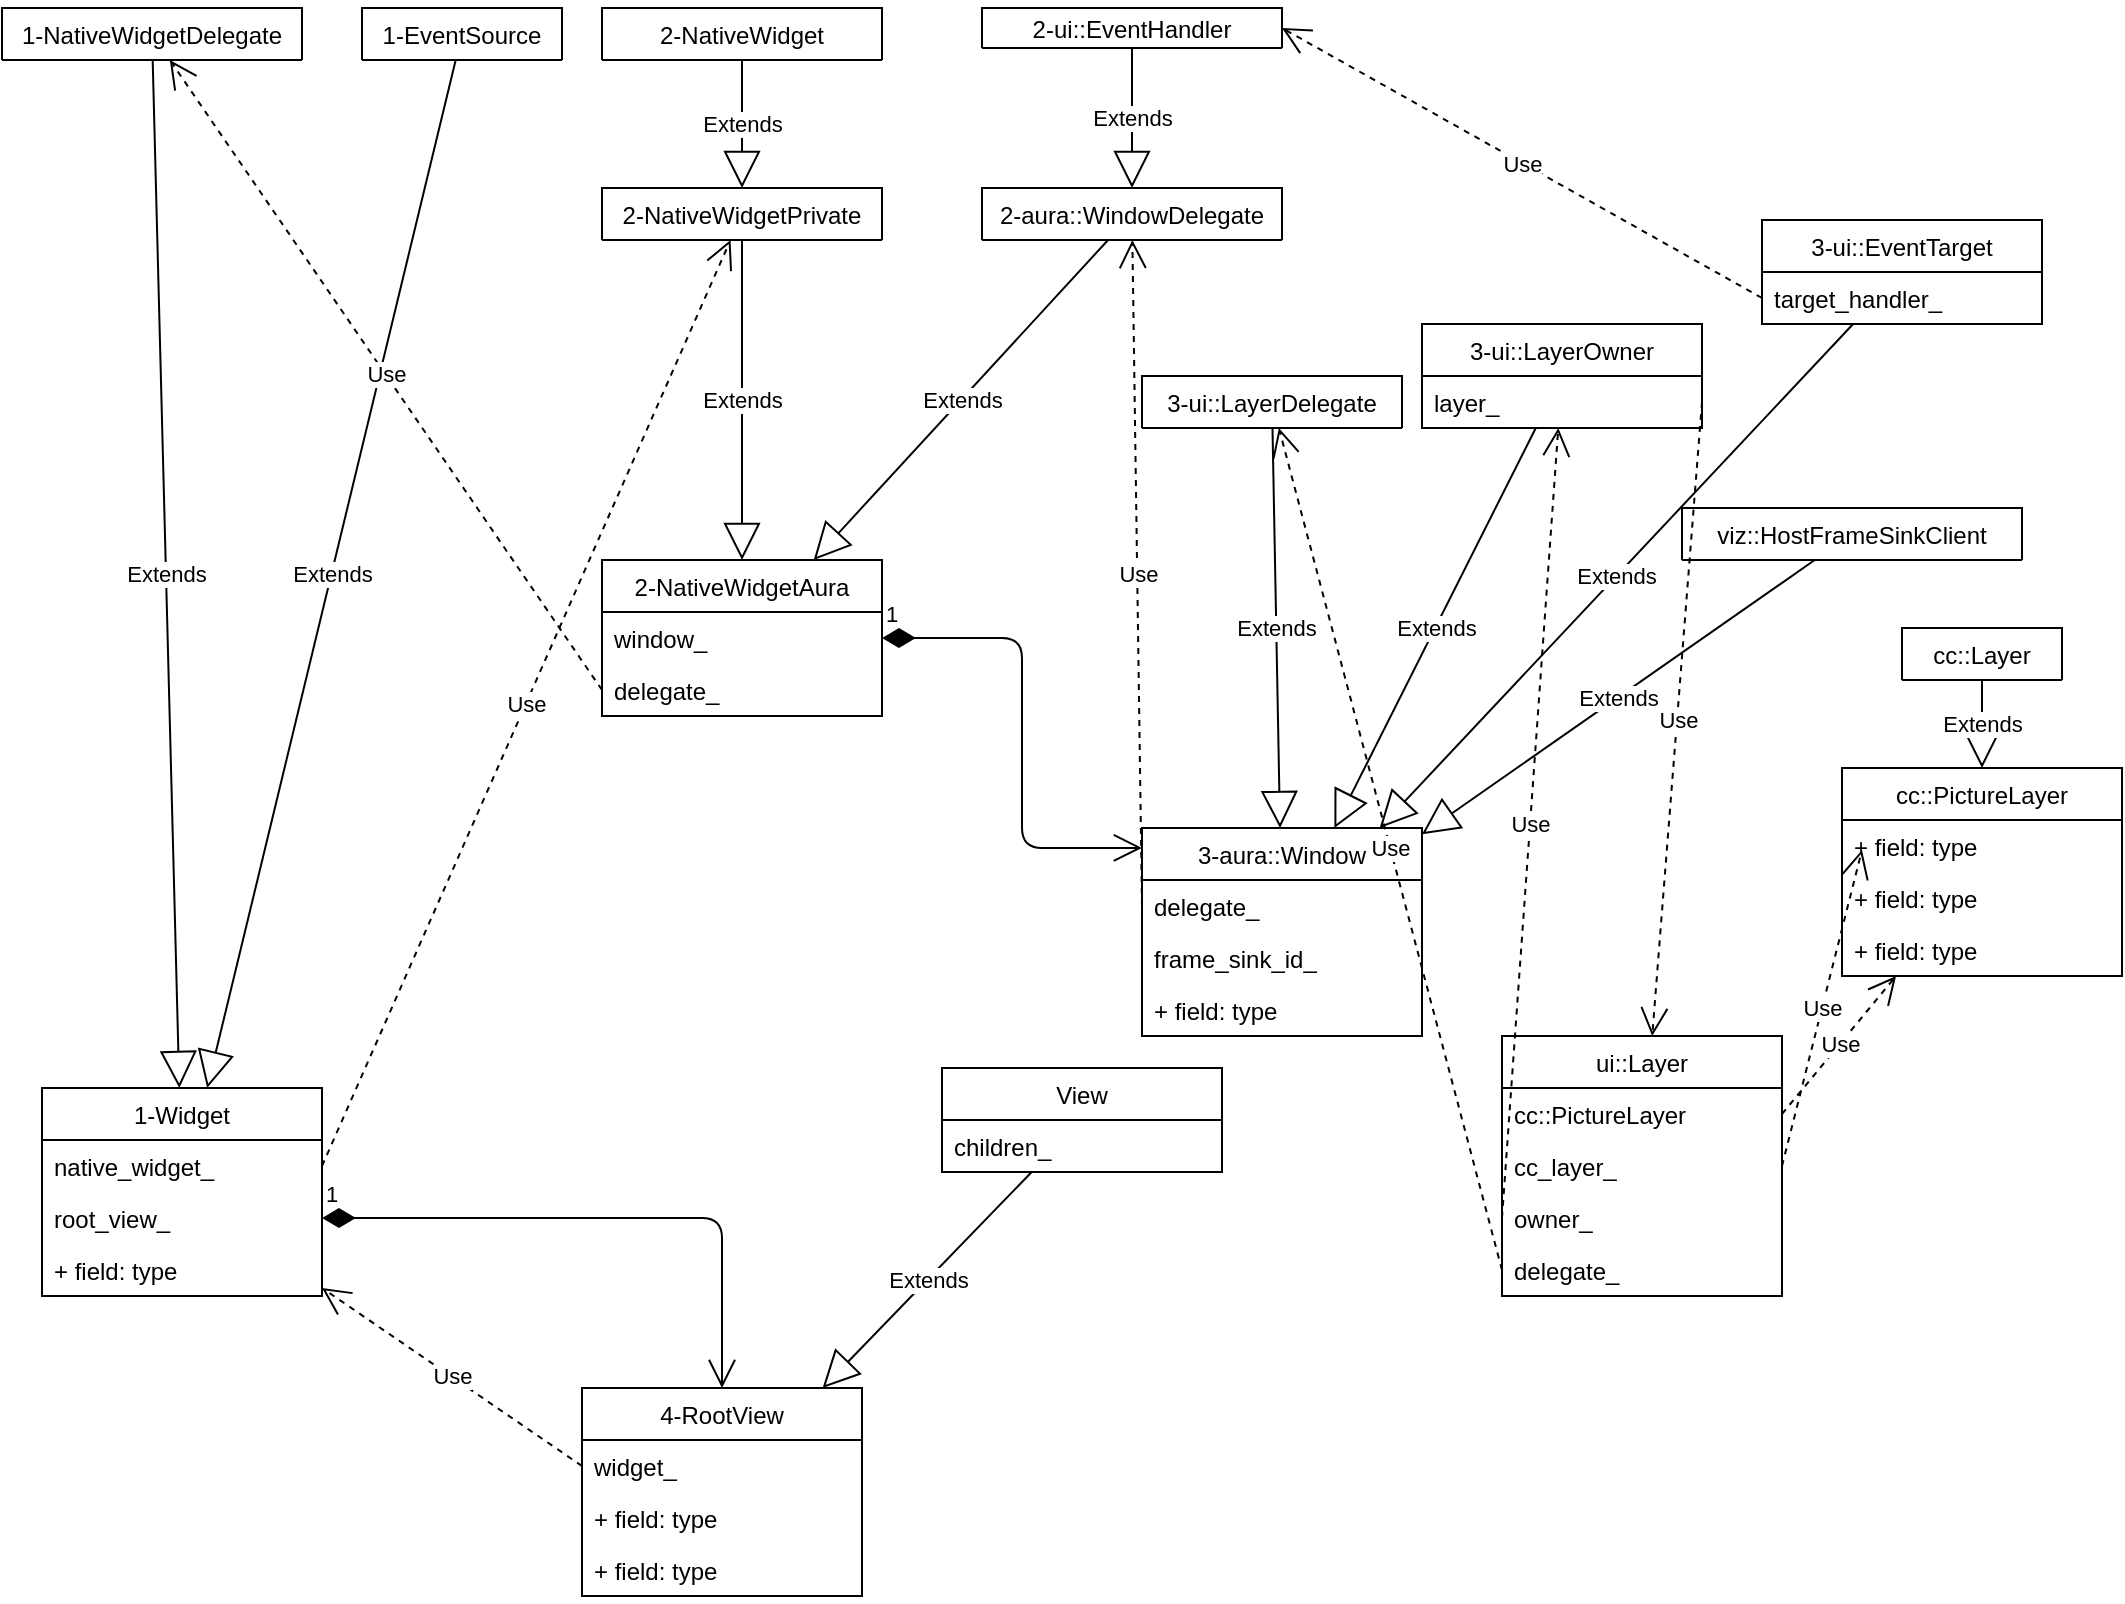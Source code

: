 <mxfile version="13.6.2" type="device" pages="2"><diagram id="ymnN8Yq7O-9rbG2Km31I" name="Page-1"><mxGraphModel dx="1104" dy="959" grid="1" gridSize="10" guides="1" tooltips="1" connect="1" arrows="1" fold="1" page="1" pageScale="1" pageWidth="850" pageHeight="1100" math="0" shadow="0"><root><mxCell id="0"/><mxCell id="1" parent="0"/><mxCell id="njMOn9VJ8K-O8aOV15MC-9" value="Extends" style="endArrow=block;endSize=16;endFill=0;html=1;" parent="1" source="njMOn9VJ8K-O8aOV15MC-5" target="njMOn9VJ8K-O8aOV15MC-1" edge="1"><mxGeometry width="160" relative="1" as="geometry"><mxPoint x="20" y="390" as="sourcePoint"/><mxPoint x="180" y="390" as="targetPoint"/></mxGeometry></mxCell><object label="1-EventSource" memo="EventSource receives events from the native platform (e.g. X11, win32 etc.)&#10;and sends the events to an EventSink." id="njMOn9VJ8K-O8aOV15MC-10"><mxCell style="swimlane;fontStyle=0;childLayout=stackLayout;horizontal=1;startSize=26;fillColor=none;horizontalStack=0;resizeParent=1;resizeParentMax=0;resizeLast=0;collapsible=1;marginBottom=0;" parent="1" vertex="1" collapsed="1"><mxGeometry x="200" y="70" width="100" height="26" as="geometry"><mxRectangle x="20" y="390" width="140" height="104" as="alternateBounds"/></mxGeometry></mxCell></object><mxCell id="njMOn9VJ8K-O8aOV15MC-11" value="+ field: type" style="text;strokeColor=none;fillColor=none;align=left;verticalAlign=top;spacingLeft=4;spacingRight=4;overflow=hidden;rotatable=0;points=[[0,0.5],[1,0.5]];portConstraint=eastwest;" parent="njMOn9VJ8K-O8aOV15MC-10" vertex="1"><mxGeometry y="26" width="100" height="26" as="geometry"/></mxCell><mxCell id="njMOn9VJ8K-O8aOV15MC-12" value="+ field: type" style="text;strokeColor=none;fillColor=none;align=left;verticalAlign=top;spacingLeft=4;spacingRight=4;overflow=hidden;rotatable=0;points=[[0,0.5],[1,0.5]];portConstraint=eastwest;" parent="njMOn9VJ8K-O8aOV15MC-10" vertex="1"><mxGeometry y="52" width="100" height="26" as="geometry"/></mxCell><mxCell id="njMOn9VJ8K-O8aOV15MC-13" value="+ field: type" style="text;strokeColor=none;fillColor=none;align=left;verticalAlign=top;spacingLeft=4;spacingRight=4;overflow=hidden;rotatable=0;points=[[0,0.5],[1,0.5]];portConstraint=eastwest;" parent="njMOn9VJ8K-O8aOV15MC-10" vertex="1"><mxGeometry y="78" width="100" height="26" as="geometry"/></mxCell><mxCell id="njMOn9VJ8K-O8aOV15MC-14" value="Extends" style="endArrow=block;endSize=16;endFill=0;html=1;" parent="1" source="njMOn9VJ8K-O8aOV15MC-10" target="njMOn9VJ8K-O8aOV15MC-1" edge="1"><mxGeometry width="160" relative="1" as="geometry"><mxPoint x="106.987" y="106" as="sourcePoint"/><mxPoint x="132.052" y="270" as="targetPoint"/></mxGeometry></mxCell><mxCell id="njMOn9VJ8K-O8aOV15MC-23" value="Extends" style="endArrow=block;endSize=16;endFill=0;html=1;" parent="1" source="njMOn9VJ8K-O8aOV15MC-19" target="njMOn9VJ8K-O8aOV15MC-15" edge="1"><mxGeometry width="160" relative="1" as="geometry"><mxPoint x="253.188" y="106" as="sourcePoint"/><mxPoint x="167.249" y="270" as="targetPoint"/></mxGeometry></mxCell><mxCell id="njMOn9VJ8K-O8aOV15MC-28" value="Extends" style="endArrow=block;endSize=16;endFill=0;html=1;" parent="1" source="njMOn9VJ8K-O8aOV15MC-24" target="njMOn9VJ8K-O8aOV15MC-19" edge="1"><mxGeometry width="160" relative="1" as="geometry"><mxPoint x="253.188" y="106" as="sourcePoint"/><mxPoint x="167.249" y="270" as="targetPoint"/></mxGeometry></mxCell><mxCell id="njMOn9VJ8K-O8aOV15MC-37" value="Extends" style="endArrow=block;endSize=16;endFill=0;html=1;" parent="1" source="njMOn9VJ8K-O8aOV15MC-33" target="njMOn9VJ8K-O8aOV15MC-29" edge="1"><mxGeometry width="160" relative="1" as="geometry"><mxPoint x="456.923" y="56" as="sourcePoint"/><mxPoint x="432.308" y="160" as="targetPoint"/></mxGeometry></mxCell><mxCell id="njMOn9VJ8K-O8aOV15MC-38" value="Extends" style="endArrow=block;endSize=16;endFill=0;html=1;" parent="1" source="njMOn9VJ8K-O8aOV15MC-29" target="njMOn9VJ8K-O8aOV15MC-15" edge="1"><mxGeometry width="160" relative="1" as="geometry"><mxPoint x="466.923" y="66" as="sourcePoint"/><mxPoint x="442.308" y="170" as="targetPoint"/></mxGeometry></mxCell><object label="3-ui::LayerDelegate" memo=" A delegate interface implemented by an object that renders to a Layer." id="njMOn9VJ8K-O8aOV15MC-43"><mxCell style="swimlane;fontStyle=0;childLayout=stackLayout;horizontal=1;startSize=26;fillColor=none;horizontalStack=0;resizeParent=1;resizeParentMax=0;resizeLast=0;collapsible=1;marginBottom=0;" parent="1" vertex="1" collapsed="1"><mxGeometry x="590" y="254" width="130" height="26" as="geometry"><mxRectangle x="20" y="450" width="140" height="104" as="alternateBounds"/></mxGeometry></mxCell></object><mxCell id="njMOn9VJ8K-O8aOV15MC-44" value="+ field: type" style="text;strokeColor=none;fillColor=none;align=left;verticalAlign=top;spacingLeft=4;spacingRight=4;overflow=hidden;rotatable=0;points=[[0,0.5],[1,0.5]];portConstraint=eastwest;" parent="njMOn9VJ8K-O8aOV15MC-43" vertex="1"><mxGeometry y="26" width="130" height="26" as="geometry"/></mxCell><mxCell id="njMOn9VJ8K-O8aOV15MC-45" value="+ field: type" style="text;strokeColor=none;fillColor=none;align=left;verticalAlign=top;spacingLeft=4;spacingRight=4;overflow=hidden;rotatable=0;points=[[0,0.5],[1,0.5]];portConstraint=eastwest;" parent="njMOn9VJ8K-O8aOV15MC-43" vertex="1"><mxGeometry y="52" width="130" height="26" as="geometry"/></mxCell><mxCell id="njMOn9VJ8K-O8aOV15MC-46" value="+ field: type" style="text;strokeColor=none;fillColor=none;align=left;verticalAlign=top;spacingLeft=4;spacingRight=4;overflow=hidden;rotatable=0;points=[[0,0.5],[1,0.5]];portConstraint=eastwest;" parent="njMOn9VJ8K-O8aOV15MC-43" vertex="1"><mxGeometry y="78" width="130" height="26" as="geometry"/></mxCell><mxCell id="njMOn9VJ8K-O8aOV15MC-47" value="Extends" style="endArrow=block;endSize=16;endFill=0;html=1;" parent="1" source="njMOn9VJ8K-O8aOV15MC-43" target="njMOn9VJ8K-O8aOV15MC-39" edge="1"><mxGeometry width="160" relative="1" as="geometry"><mxPoint x="584.115" y="186" as="sourcePoint"/><mxPoint x="463.541" y="330" as="targetPoint"/></mxGeometry></mxCell><mxCell id="njMOn9VJ8K-O8aOV15MC-48" value="3-ui::LayerOwner" style="swimlane;fontStyle=0;childLayout=stackLayout;horizontal=1;startSize=26;fillColor=none;horizontalStack=0;resizeParent=1;resizeParentMax=0;resizeLast=0;collapsible=1;marginBottom=0;" parent="1" vertex="1"><mxGeometry x="730" y="228" width="140" height="52" as="geometry"><mxRectangle x="740" y="254" width="110" height="26" as="alternateBounds"/></mxGeometry></mxCell><mxCell id="njMOn9VJ8K-O8aOV15MC-49" value="layer_" style="text;strokeColor=none;fillColor=none;align=left;verticalAlign=top;spacingLeft=4;spacingRight=4;overflow=hidden;rotatable=0;points=[[0,0.5],[1,0.5]];portConstraint=eastwest;" parent="njMOn9VJ8K-O8aOV15MC-48" vertex="1"><mxGeometry y="26" width="140" height="26" as="geometry"/></mxCell><mxCell id="njMOn9VJ8K-O8aOV15MC-52" value="Extends" style="endArrow=block;endSize=16;endFill=0;html=1;" parent="1" source="njMOn9VJ8K-O8aOV15MC-48" target="njMOn9VJ8K-O8aOV15MC-39" edge="1"><mxGeometry width="160" relative="1" as="geometry"><mxPoint x="666.857" y="290" as="sourcePoint"/><mxPoint x="830" y="470" as="targetPoint"/></mxGeometry></mxCell><mxCell id="njMOn9VJ8K-O8aOV15MC-57" value="Extends" style="endArrow=block;endSize=16;endFill=0;html=1;" parent="1" source="njMOn9VJ8K-O8aOV15MC-53" target="njMOn9VJ8K-O8aOV15MC-39" edge="1"><mxGeometry width="160" relative="1" as="geometry"><mxPoint x="789.524" y="290" as="sourcePoint"/><mxPoint x="741.905" y="330" as="targetPoint"/></mxGeometry></mxCell><mxCell id="njMOn9VJ8K-O8aOV15MC-58" value="viz::HostFrameSinkClient" style="swimlane;fontStyle=0;childLayout=stackLayout;horizontal=1;startSize=26;fillColor=none;horizontalStack=0;resizeParent=1;resizeParentMax=0;resizeLast=0;collapsible=1;marginBottom=0;" parent="1" vertex="1" collapsed="1"><mxGeometry x="860" y="320" width="170" height="26" as="geometry"><mxRectangle x="20" y="450" width="170" height="104" as="alternateBounds"/></mxGeometry></mxCell><mxCell id="njMOn9VJ8K-O8aOV15MC-59" value="+ field: type" style="text;strokeColor=none;fillColor=none;align=left;verticalAlign=top;spacingLeft=4;spacingRight=4;overflow=hidden;rotatable=0;points=[[0,0.5],[1,0.5]];portConstraint=eastwest;" parent="njMOn9VJ8K-O8aOV15MC-58" vertex="1"><mxGeometry y="26" width="170" height="26" as="geometry"/></mxCell><mxCell id="njMOn9VJ8K-O8aOV15MC-60" value="+ field: type" style="text;strokeColor=none;fillColor=none;align=left;verticalAlign=top;spacingLeft=4;spacingRight=4;overflow=hidden;rotatable=0;points=[[0,0.5],[1,0.5]];portConstraint=eastwest;" parent="njMOn9VJ8K-O8aOV15MC-58" vertex="1"><mxGeometry y="52" width="170" height="26" as="geometry"/></mxCell><mxCell id="njMOn9VJ8K-O8aOV15MC-61" value="+ field: type" style="text;strokeColor=none;fillColor=none;align=left;verticalAlign=top;spacingLeft=4;spacingRight=4;overflow=hidden;rotatable=0;points=[[0,0.5],[1,0.5]];portConstraint=eastwest;" parent="njMOn9VJ8K-O8aOV15MC-58" vertex="1"><mxGeometry y="78" width="170" height="26" as="geometry"/></mxCell><mxCell id="njMOn9VJ8K-O8aOV15MC-62" value="Extends" style="endArrow=block;endSize=16;endFill=0;html=1;" parent="1" source="njMOn9VJ8K-O8aOV15MC-58" target="njMOn9VJ8K-O8aOV15MC-39" edge="1"><mxGeometry width="160" relative="1" as="geometry"><mxPoint x="894.667" y="290" as="sourcePoint"/><mxPoint x="750" y="352" as="targetPoint"/></mxGeometry></mxCell><mxCell id="njMOn9VJ8K-O8aOV15MC-63" value="Use" style="endArrow=open;endSize=12;dashed=1;html=1;exitX=0;exitY=0.5;exitDx=0;exitDy=0;entryX=1;entryY=0.5;entryDx=0;entryDy=0;" parent="1" source="njMOn9VJ8K-O8aOV15MC-54" target="njMOn9VJ8K-O8aOV15MC-33" edge="1"><mxGeometry width="160" relative="1" as="geometry"><mxPoint x="20" y="450" as="sourcePoint"/><mxPoint x="180" y="450" as="targetPoint"/><Array as="points"/></mxGeometry></mxCell><mxCell id="njMOn9VJ8K-O8aOV15MC-64" value="Use" style="endArrow=open;endSize=12;dashed=1;html=1;exitX=0;exitY=0.5;exitDx=0;exitDy=0;" parent="1" source="njMOn9VJ8K-O8aOV15MC-40" target="njMOn9VJ8K-O8aOV15MC-29" edge="1"><mxGeometry width="160" relative="1" as="geometry"><mxPoint x="880" y="225" as="sourcePoint"/><mxPoint x="482.254" y="330" as="targetPoint"/></mxGeometry></mxCell><mxCell id="njMOn9VJ8K-O8aOV15MC-65" value="1" style="endArrow=open;html=1;endSize=12;startArrow=diamondThin;startSize=14;startFill=1;edgeStyle=orthogonalEdgeStyle;align=left;verticalAlign=bottom;exitX=1;exitY=0.5;exitDx=0;exitDy=0;entryX=0;entryY=0.096;entryDx=0;entryDy=0;entryPerimeter=0;" parent="1" source="njMOn9VJ8K-O8aOV15MC-16" target="njMOn9VJ8K-O8aOV15MC-39" edge="1"><mxGeometry x="-1" y="3" relative="1" as="geometry"><mxPoint x="20" y="450" as="sourcePoint"/><mxPoint x="560" y="330" as="targetPoint"/><Array as="points"><mxPoint x="530" y="385"/><mxPoint x="530" y="490"/></Array></mxGeometry></mxCell><mxCell id="njMOn9VJ8K-O8aOV15MC-66" value="Use" style="endArrow=open;endSize=12;dashed=1;html=1;exitX=1;exitY=0.5;exitDx=0;exitDy=0;" parent="1" source="njMOn9VJ8K-O8aOV15MC-2" target="njMOn9VJ8K-O8aOV15MC-19" edge="1"><mxGeometry width="160" relative="1" as="geometry"><mxPoint x="610" y="369" as="sourcePoint"/><mxPoint x="450" y="391.957" as="targetPoint"/></mxGeometry></mxCell><mxCell id="njMOn9VJ8K-O8aOV15MC-80" value="Extends" style="endArrow=block;endSize=16;endFill=0;html=1;" parent="1" source="njMOn9VJ8K-O8aOV15MC-71" target="njMOn9VJ8K-O8aOV15MC-67" edge="1"><mxGeometry width="160" relative="1" as="geometry"><mxPoint x="429.347" y="196" as="sourcePoint"/><mxPoint x="421.307" y="356" as="targetPoint"/></mxGeometry></mxCell><mxCell id="njMOn9VJ8K-O8aOV15MC-81" value="Use" style="endArrow=open;endSize=12;dashed=1;html=1;exitX=0;exitY=0.5;exitDx=0;exitDy=0;" parent="1" source="njMOn9VJ8K-O8aOV15MC-68" target="njMOn9VJ8K-O8aOV15MC-1" edge="1"><mxGeometry width="160" relative="1" as="geometry"><mxPoint x="210" y="419" as="sourcePoint"/><mxPoint x="417.881" y="196" as="targetPoint"/></mxGeometry></mxCell><mxCell id="njMOn9VJ8K-O8aOV15MC-82" value="1" style="endArrow=open;html=1;endSize=12;startArrow=diamondThin;startSize=14;startFill=1;edgeStyle=orthogonalEdgeStyle;align=left;verticalAlign=bottom;exitX=1;exitY=0.5;exitDx=0;exitDy=0;" parent="1" source="njMOn9VJ8K-O8aOV15MC-3" target="njMOn9VJ8K-O8aOV15MC-67" edge="1"><mxGeometry x="-1" y="3" relative="1" as="geometry"><mxPoint x="490" y="395" as="sourcePoint"/><mxPoint x="610" y="340" as="targetPoint"/></mxGeometry></mxCell><mxCell id="njMOn9VJ8K-O8aOV15MC-87" value="cc::PictureLayer" style="swimlane;fontStyle=0;childLayout=stackLayout;horizontal=1;startSize=26;fillColor=none;horizontalStack=0;resizeParent=1;resizeParentMax=0;resizeLast=0;collapsible=1;marginBottom=0;" parent="1" vertex="1"><mxGeometry x="940" y="450" width="140" height="104" as="geometry"/></mxCell><mxCell id="njMOn9VJ8K-O8aOV15MC-88" value="+ field: type" style="text;strokeColor=none;fillColor=none;align=left;verticalAlign=top;spacingLeft=4;spacingRight=4;overflow=hidden;rotatable=0;points=[[0,0.5],[1,0.5]];portConstraint=eastwest;" parent="njMOn9VJ8K-O8aOV15MC-87" vertex="1"><mxGeometry y="26" width="140" height="26" as="geometry"/></mxCell><mxCell id="njMOn9VJ8K-O8aOV15MC-89" value="+ field: type" style="text;strokeColor=none;fillColor=none;align=left;verticalAlign=top;spacingLeft=4;spacingRight=4;overflow=hidden;rotatable=0;points=[[0,0.5],[1,0.5]];portConstraint=eastwest;" parent="njMOn9VJ8K-O8aOV15MC-87" vertex="1"><mxGeometry y="52" width="140" height="26" as="geometry"/></mxCell><mxCell id="njMOn9VJ8K-O8aOV15MC-90" value="+ field: type" style="text;strokeColor=none;fillColor=none;align=left;verticalAlign=top;spacingLeft=4;spacingRight=4;overflow=hidden;rotatable=0;points=[[0,0.5],[1,0.5]];portConstraint=eastwest;" parent="njMOn9VJ8K-O8aOV15MC-87" vertex="1"><mxGeometry y="78" width="140" height="26" as="geometry"/></mxCell><mxCell id="njMOn9VJ8K-O8aOV15MC-91" value="Use" style="endArrow=open;endSize=12;dashed=1;html=1;exitX=1;exitY=0.5;exitDx=0;exitDy=0;" parent="1" source="njMOn9VJ8K-O8aOV15MC-84" target="njMOn9VJ8K-O8aOV15MC-87" edge="1"><mxGeometry width="160" relative="1" as="geometry"><mxPoint x="610" y="369" as="sourcePoint"/><mxPoint x="490" y="377.211" as="targetPoint"/></mxGeometry></mxCell><object label="cc::Layer" memo="Base class for composited layers. Special layer types are derived from this class. Each layer is an independent unit in the compositor, be that for transforming or for content. If a layer has content it can be transformed efficiently without requiring the content to be recreated. Layers form a tree, with each layer having 0 or more children, and a single parent (or none at the root). Layers within the tree, other than the root layer, are kept alive by that tree relationship, with refpointer ownership from parents to children." id="njMOn9VJ8K-O8aOV15MC-92"><mxCell style="swimlane;fontStyle=0;childLayout=stackLayout;horizontal=1;startSize=26;fillColor=none;horizontalStack=0;resizeParent=1;resizeParentMax=0;resizeLast=0;collapsible=1;marginBottom=0;" parent="1" vertex="1" collapsed="1"><mxGeometry x="970" y="380" width="80" height="26" as="geometry"><mxRectangle x="20" y="740" width="140" height="104" as="alternateBounds"/></mxGeometry></mxCell></object><mxCell id="njMOn9VJ8K-O8aOV15MC-93" value="+ field: type" style="text;strokeColor=none;fillColor=none;align=left;verticalAlign=top;spacingLeft=4;spacingRight=4;overflow=hidden;rotatable=0;points=[[0,0.5],[1,0.5]];portConstraint=eastwest;" parent="njMOn9VJ8K-O8aOV15MC-92" vertex="1"><mxGeometry y="26" width="80" height="26" as="geometry"/></mxCell><mxCell id="njMOn9VJ8K-O8aOV15MC-94" value="+ field: type" style="text;strokeColor=none;fillColor=none;align=left;verticalAlign=top;spacingLeft=4;spacingRight=4;overflow=hidden;rotatable=0;points=[[0,0.5],[1,0.5]];portConstraint=eastwest;" parent="njMOn9VJ8K-O8aOV15MC-92" vertex="1"><mxGeometry y="52" width="80" height="26" as="geometry"/></mxCell><mxCell id="njMOn9VJ8K-O8aOV15MC-95" value="+ field: type" style="text;strokeColor=none;fillColor=none;align=left;verticalAlign=top;spacingLeft=4;spacingRight=4;overflow=hidden;rotatable=0;points=[[0,0.5],[1,0.5]];portConstraint=eastwest;" parent="njMOn9VJ8K-O8aOV15MC-92" vertex="1"><mxGeometry y="78" width="80" height="26" as="geometry"/></mxCell><mxCell id="njMOn9VJ8K-O8aOV15MC-96" value="Extends" style="endArrow=block;endSize=16;endFill=0;html=1;" parent="1" source="njMOn9VJ8K-O8aOV15MC-92" target="njMOn9VJ8K-O8aOV15MC-87" edge="1"><mxGeometry width="160" relative="1" as="geometry"><mxPoint x="870" y="355.055" as="sourcePoint"/><mxPoint x="750" y="372.073" as="targetPoint"/></mxGeometry></mxCell><mxCell id="njMOn9VJ8K-O8aOV15MC-97" value="Use" style="endArrow=open;endSize=12;dashed=1;html=1;exitX=1;exitY=0.5;exitDx=0;exitDy=0;" parent="1" source="njMOn9VJ8K-O8aOV15MC-85" edge="1"><mxGeometry width="160" relative="1" as="geometry"><mxPoint x="910" y="479" as="sourcePoint"/><mxPoint x="950" y="491" as="targetPoint"/></mxGeometry></mxCell><mxCell id="njMOn9VJ8K-O8aOV15MC-98" value="Use" style="endArrow=open;endSize=12;dashed=1;html=1;exitX=0;exitY=0.5;exitDx=0;exitDy=0;" parent="1" source="njMOn9VJ8K-O8aOV15MC-86" target="njMOn9VJ8K-O8aOV15MC-48" edge="1"><mxGeometry width="160" relative="1" as="geometry"><mxPoint x="910" y="479" as="sourcePoint"/><mxPoint x="950" y="491" as="targetPoint"/></mxGeometry></mxCell><mxCell id="njMOn9VJ8K-O8aOV15MC-99" value="Use" style="endArrow=open;endSize=12;dashed=1;html=1;exitX=1;exitY=0.5;exitDx=0;exitDy=0;" parent="1" source="njMOn9VJ8K-O8aOV15MC-49" target="njMOn9VJ8K-O8aOV15MC-83" edge="1"><mxGeometry width="160" relative="1" as="geometry"><mxPoint x="770" y="531" as="sourcePoint"/><mxPoint x="800" y="710" as="targetPoint"/></mxGeometry></mxCell><mxCell id="njMOn9VJ8K-O8aOV15MC-101" value="Use" style="endArrow=open;endSize=12;dashed=1;html=1;exitX=0;exitY=0.5;exitDx=0;exitDy=0;" parent="1" source="njMOn9VJ8K-O8aOV15MC-100" target="njMOn9VJ8K-O8aOV15MC-43" edge="1"><mxGeometry width="160" relative="1" as="geometry"><mxPoint x="770" y="531" as="sourcePoint"/><mxPoint x="806.105" y="290" as="targetPoint"/></mxGeometry></mxCell><mxCell id="njMOn9VJ8K-O8aOV15MC-103" value="Use" style="endArrow=open;endSize=12;dashed=1;html=1;exitX=0;exitY=0.5;exitDx=0;exitDy=0;" parent="1" source="njMOn9VJ8K-O8aOV15MC-102" target="njMOn9VJ8K-O8aOV15MC-5" edge="1"><mxGeometry width="160" relative="1" as="geometry"><mxPoint x="210" y="419" as="sourcePoint"/><mxPoint x="417.881" y="196" as="targetPoint"/></mxGeometry></mxCell><mxCell id="njMOn9VJ8K-O8aOV15MC-53" value="3-ui::EventTarget" style="swimlane;fontStyle=0;childLayout=stackLayout;horizontal=1;startSize=26;fillColor=none;horizontalStack=0;resizeParent=1;resizeParentMax=0;resizeLast=0;collapsible=1;marginBottom=0;" parent="1" vertex="1"><mxGeometry x="900" y="176" width="140" height="52" as="geometry"><mxRectangle x="860" y="254" width="110" height="26" as="alternateBounds"/></mxGeometry></mxCell><mxCell id="njMOn9VJ8K-O8aOV15MC-54" value="target_handler_" style="text;strokeColor=none;fillColor=none;align=left;verticalAlign=top;spacingLeft=4;spacingRight=4;overflow=hidden;rotatable=0;points=[[0,0.5],[1,0.5]];portConstraint=eastwest;" parent="njMOn9VJ8K-O8aOV15MC-53" vertex="1"><mxGeometry y="26" width="140" height="26" as="geometry"/></mxCell><object label="1-Widget" memo="////////////////////////////////////////////////////////////////////////////// Widget class Encapsulates the platform-specific rendering, event receiving and widget management aspects of the UI framework. Owns a RootView and thus a View hierarchy. Can contain child Widgets. Widget is a platform-independent type that communicates with a platform or context specific NativeWidget implementation. A special note on ownership: Depending on the value of the InitParams' ownership field, the Widget either owns or is owned by its NativeWidget: ownership = NATIVE_WIDGET_OWNS_WIDGET (default) The Widget instance is owned by its NativeWidget. When the NativeWidget is destroyed (in response to a native destruction message), it deletes the Widget from its destructor. ownership = WIDGET_OWNS_NATIVE_WIDGET (non-default) The Widget instance owns its NativeWidget. This state implies someone else wants to control the lifetime of this object. When they destroy the Widget it is responsible for destroying the NativeWidget (from its destructor). This is often used to place a Widget in a std::unique_ptr&lt;&gt; or on the stack in a test." id="njMOn9VJ8K-O8aOV15MC-1"><mxCell style="swimlane;fontStyle=0;childLayout=stackLayout;horizontal=1;startSize=26;fillColor=none;horizontalStack=0;resizeParent=1;resizeParentMax=0;resizeLast=0;collapsible=1;marginBottom=0;" parent="1" vertex="1"><mxGeometry x="40" y="610" width="140" height="104" as="geometry"/></mxCell></object><mxCell id="njMOn9VJ8K-O8aOV15MC-2" value="native_widget_" style="text;strokeColor=none;fillColor=none;align=left;verticalAlign=top;spacingLeft=4;spacingRight=4;overflow=hidden;rotatable=0;points=[[0,0.5],[1,0.5]];portConstraint=eastwest;" parent="njMOn9VJ8K-O8aOV15MC-1" vertex="1"><mxGeometry y="26" width="140" height="26" as="geometry"/></mxCell><object label="root_view_" memo="The root of the View hierarchy attached to this window. WARNING: see warning in tooltip_manager_ for ordering dependencies with this and tooltip_manager_." id="njMOn9VJ8K-O8aOV15MC-3"><mxCell style="text;strokeColor=none;fillColor=none;align=left;verticalAlign=top;spacingLeft=4;spacingRight=4;overflow=hidden;rotatable=0;points=[[0,0.5],[1,0.5]];portConstraint=eastwest;" parent="njMOn9VJ8K-O8aOV15MC-1" vertex="1"><mxGeometry y="52" width="140" height="26" as="geometry"/></mxCell></object><mxCell id="njMOn9VJ8K-O8aOV15MC-4" value="+ field: type" style="text;strokeColor=none;fillColor=none;align=left;verticalAlign=top;spacingLeft=4;spacingRight=4;overflow=hidden;rotatable=0;points=[[0,0.5],[1,0.5]];portConstraint=eastwest;" parent="njMOn9VJ8K-O8aOV15MC-1" vertex="1"><mxGeometry y="78" width="140" height="26" as="geometry"/></mxCell><object label="ui::Layer" memo="Layer manages a texture, transform and a set of child Layers. Any View that has enabled layers ends up creating a Layer to manage the texture. A Layer can also be created without a texture, in which case it renders nothing and is simply used as a node in a hierarchy of layers. Coordinate system used in layers is DIP (Density Independent Pixel) coordinates unless explicitly mentioned as pixel coordinates. NOTE: Unlike Views, each Layer does *not* own its child Layers. If you delete a Layer and it has children, the parent of each child Layer is set to NULL, but the children are not deleted." id="njMOn9VJ8K-O8aOV15MC-83"><mxCell style="swimlane;fontStyle=0;childLayout=stackLayout;horizontal=1;startSize=26;fillColor=none;horizontalStack=0;resizeParent=1;resizeParentMax=0;resizeLast=0;collapsible=1;marginBottom=0;" parent="1" vertex="1"><mxGeometry x="770" y="584" width="140" height="130" as="geometry"/></mxCell></object><mxCell id="njMOn9VJ8K-O8aOV15MC-84" value="cc::PictureLayer" style="text;strokeColor=none;fillColor=none;align=left;verticalAlign=top;spacingLeft=4;spacingRight=4;overflow=hidden;rotatable=0;points=[[0,0.5],[1,0.5]];portConstraint=eastwest;" parent="njMOn9VJ8K-O8aOV15MC-83" vertex="1"><mxGeometry y="26" width="140" height="26" as="geometry"/></mxCell><mxCell id="njMOn9VJ8K-O8aOV15MC-85" value="cc_layer_" style="text;strokeColor=none;fillColor=none;align=left;verticalAlign=top;spacingLeft=4;spacingRight=4;overflow=hidden;rotatable=0;points=[[0,0.5],[1,0.5]];portConstraint=eastwest;" parent="njMOn9VJ8K-O8aOV15MC-83" vertex="1"><mxGeometry y="52" width="140" height="26" as="geometry"/></mxCell><mxCell id="njMOn9VJ8K-O8aOV15MC-86" value="owner_" style="text;strokeColor=none;fillColor=none;align=left;verticalAlign=top;spacingLeft=4;spacingRight=4;overflow=hidden;rotatable=0;points=[[0,0.5],[1,0.5]];portConstraint=eastwest;" parent="njMOn9VJ8K-O8aOV15MC-83" vertex="1"><mxGeometry y="78" width="140" height="26" as="geometry"/></mxCell><mxCell id="njMOn9VJ8K-O8aOV15MC-100" value="delegate_" style="text;strokeColor=none;fillColor=none;align=left;verticalAlign=top;spacingLeft=4;spacingRight=4;overflow=hidden;rotatable=0;points=[[0,0.5],[1,0.5]];portConstraint=eastwest;" parent="njMOn9VJ8K-O8aOV15MC-83" vertex="1"><mxGeometry y="104" width="140" height="26" as="geometry"/></mxCell><mxCell id="njMOn9VJ8K-O8aOV15MC-15" value="2-NativeWidgetAura" style="swimlane;fontStyle=0;childLayout=stackLayout;horizontal=1;startSize=26;fillColor=none;horizontalStack=0;resizeParent=1;resizeParentMax=0;resizeLast=0;collapsible=1;marginBottom=0;" parent="1" vertex="1"><mxGeometry x="320" y="346" width="140" height="78" as="geometry"/></mxCell><object label="window_" memo="WARNING: set to NULL when destroyed. As the Widget is not necessarily destroyed along with |window_| all usage of |window_| should first verify non-NULL." id="njMOn9VJ8K-O8aOV15MC-16"><mxCell style="text;strokeColor=none;fillColor=none;align=left;verticalAlign=top;spacingLeft=4;spacingRight=4;overflow=hidden;rotatable=0;points=[[0,0.5],[1,0.5]];portConstraint=eastwest;" parent="njMOn9VJ8K-O8aOV15MC-15" vertex="1"><mxGeometry y="26" width="140" height="26" as="geometry"/></mxCell></object><object label="delegate_" memo="WARNING: set to NULL when destroyed. As the Widget is not necessarily destroyed along with |window_| all usage of |window_| should first verify non-NULL." id="njMOn9VJ8K-O8aOV15MC-102"><mxCell style="text;strokeColor=none;fillColor=none;align=left;verticalAlign=top;spacingLeft=4;spacingRight=4;overflow=hidden;rotatable=0;points=[[0,0.5],[1,0.5]];portConstraint=eastwest;" parent="njMOn9VJ8K-O8aOV15MC-15" vertex="1"><mxGeometry y="52" width="140" height="26" as="geometry"/></mxCell></object><object label="2-NativeWidgetPrivate" memo="NativeWidgetPrivate interface A NativeWidget subclass internal to views that provides Widget a conduit for communication with a backend-specific native widget implementation. Many of the methods here are pass-thrus for Widget, and as such there is no documentation for them here. In that case, see methods of the same name in widget.h. IMPORTANT: This type is intended for use only by the views system and for NativeWidget implementations. This file should not be included in code that does not fall into one of these use cases. " id="njMOn9VJ8K-O8aOV15MC-19"><mxCell style="swimlane;fontStyle=0;childLayout=stackLayout;horizontal=1;startSize=26;fillColor=none;horizontalStack=0;resizeParent=1;resizeParentMax=0;resizeLast=0;collapsible=1;marginBottom=0;" parent="1" vertex="1" collapsed="1"><mxGeometry x="320" y="160" width="140" height="26" as="geometry"><mxRectangle x="340" y="150" width="140" height="104" as="alternateBounds"/></mxGeometry></mxCell></object><mxCell id="njMOn9VJ8K-O8aOV15MC-20" value="+ field: type" style="text;strokeColor=none;fillColor=none;align=left;verticalAlign=top;spacingLeft=4;spacingRight=4;overflow=hidden;rotatable=0;points=[[0,0.5],[1,0.5]];portConstraint=eastwest;" parent="njMOn9VJ8K-O8aOV15MC-19" vertex="1"><mxGeometry y="26" width="140" height="26" as="geometry"/></mxCell><mxCell id="njMOn9VJ8K-O8aOV15MC-21" value="+ field: type" style="text;strokeColor=none;fillColor=none;align=left;verticalAlign=top;spacingLeft=4;spacingRight=4;overflow=hidden;rotatable=0;points=[[0,0.5],[1,0.5]];portConstraint=eastwest;" parent="njMOn9VJ8K-O8aOV15MC-19" vertex="1"><mxGeometry y="52" width="140" height="26" as="geometry"/></mxCell><mxCell id="njMOn9VJ8K-O8aOV15MC-22" value="+ field: type" style="text;strokeColor=none;fillColor=none;align=left;verticalAlign=top;spacingLeft=4;spacingRight=4;overflow=hidden;rotatable=0;points=[[0,0.5],[1,0.5]];portConstraint=eastwest;" parent="njMOn9VJ8K-O8aOV15MC-19" vertex="1"><mxGeometry y="78" width="140" height="26" as="geometry"/></mxCell><object label="2-NativeWidget" memo="NativeWidget interface An interface that serves as the public API base for the internal::NativeWidget interface that Widget uses to communicate with a backend-specific native widget implementation. This is the only component of this interface that is publicly visible, and exists solely for exposure via Widget's native_widget() accessor, which code occasionally static_casts to a known implementation in platform-specific code." id="njMOn9VJ8K-O8aOV15MC-24"><mxCell style="swimlane;fontStyle=0;childLayout=stackLayout;horizontal=1;startSize=26;fillColor=none;horizontalStack=0;resizeParent=1;resizeParentMax=0;resizeLast=0;collapsible=1;marginBottom=0;" parent="1" vertex="1" collapsed="1"><mxGeometry x="320" y="70" width="140" height="26" as="geometry"><mxRectangle x="400" y="20" width="140" height="104" as="alternateBounds"/></mxGeometry></mxCell></object><mxCell id="njMOn9VJ8K-O8aOV15MC-25" value="+ field: type" style="text;strokeColor=none;fillColor=none;align=left;verticalAlign=top;spacingLeft=4;spacingRight=4;overflow=hidden;rotatable=0;points=[[0,0.5],[1,0.5]];portConstraint=eastwest;" parent="njMOn9VJ8K-O8aOV15MC-24" vertex="1"><mxGeometry y="26" width="140" height="26" as="geometry"/></mxCell><mxCell id="njMOn9VJ8K-O8aOV15MC-26" value="+ field: type" style="text;strokeColor=none;fillColor=none;align=left;verticalAlign=top;spacingLeft=4;spacingRight=4;overflow=hidden;rotatable=0;points=[[0,0.5],[1,0.5]];portConstraint=eastwest;" parent="njMOn9VJ8K-O8aOV15MC-24" vertex="1"><mxGeometry y="52" width="140" height="26" as="geometry"/></mxCell><mxCell id="njMOn9VJ8K-O8aOV15MC-27" value="+ field: type" style="text;strokeColor=none;fillColor=none;align=left;verticalAlign=top;spacingLeft=4;spacingRight=4;overflow=hidden;rotatable=0;points=[[0,0.5],[1,0.5]];portConstraint=eastwest;" parent="njMOn9VJ8K-O8aOV15MC-24" vertex="1"><mxGeometry y="78" width="140" height="26" as="geometry"/></mxCell><object label="2-aura::WindowDelegate" memo="Delegate interface for aura::Window" id="njMOn9VJ8K-O8aOV15MC-29"><mxCell style="swimlane;fontStyle=0;childLayout=stackLayout;horizontal=1;startSize=26;fillColor=none;horizontalStack=0;resizeParent=1;resizeParentMax=0;resizeLast=0;collapsible=1;marginBottom=0;" parent="1" vertex="1" collapsed="1"><mxGeometry x="510" y="160" width="150" height="26" as="geometry"><mxRectangle x="510" y="150" width="140" height="104" as="alternateBounds"/></mxGeometry></mxCell></object><mxCell id="njMOn9VJ8K-O8aOV15MC-30" value="+ field: type" style="text;strokeColor=none;fillColor=none;align=left;verticalAlign=top;spacingLeft=4;spacingRight=4;overflow=hidden;rotatable=0;points=[[0,0.5],[1,0.5]];portConstraint=eastwest;" parent="njMOn9VJ8K-O8aOV15MC-29" vertex="1"><mxGeometry y="26" width="150" height="26" as="geometry"/></mxCell><mxCell id="njMOn9VJ8K-O8aOV15MC-31" value="+ field: type" style="text;strokeColor=none;fillColor=none;align=left;verticalAlign=top;spacingLeft=4;spacingRight=4;overflow=hidden;rotatable=0;points=[[0,0.5],[1,0.5]];portConstraint=eastwest;" parent="njMOn9VJ8K-O8aOV15MC-29" vertex="1"><mxGeometry y="52" width="150" height="26" as="geometry"/></mxCell><mxCell id="njMOn9VJ8K-O8aOV15MC-32" value="+ field: type" style="text;strokeColor=none;fillColor=none;align=left;verticalAlign=top;spacingLeft=4;spacingRight=4;overflow=hidden;rotatable=0;points=[[0,0.5],[1,0.5]];portConstraint=eastwest;" parent="njMOn9VJ8K-O8aOV15MC-29" vertex="1"><mxGeometry y="78" width="150" height="26" as="geometry"/></mxCell><object label="2-ui::EventHandler" memo="// Dispatches events to appropriate targets.  The default implementations of&#10;// all of the specific handlers (e.g. OnKeyEvent, OnMouseEvent) do nothing." id="njMOn9VJ8K-O8aOV15MC-33"><mxCell style="swimlane;fontStyle=0;childLayout=stackLayout;horizontal=1;startSize=20;fillColor=none;horizontalStack=0;resizeParent=1;resizeParentMax=0;resizeLast=0;collapsible=1;marginBottom=0;" parent="1" vertex="1" collapsed="1"><mxGeometry x="510" y="70" width="150" height="20" as="geometry"><mxRectangle x="510" y="70" width="140" height="46" as="alternateBounds"/></mxGeometry></mxCell></object><mxCell id="njMOn9VJ8K-O8aOV15MC-36" value="+ field: type" style="text;strokeColor=none;fillColor=none;align=left;verticalAlign=top;spacingLeft=4;spacingRight=4;overflow=hidden;rotatable=0;points=[[0,0.5],[1,0.5]];portConstraint=eastwest;" parent="njMOn9VJ8K-O8aOV15MC-33" vertex="1"><mxGeometry y="20" width="150" height="26" as="geometry"/></mxCell><mxCell id="njMOn9VJ8K-O8aOV15MC-67" value="4-RootView" style="swimlane;fontStyle=0;childLayout=stackLayout;horizontal=1;startSize=26;fillColor=none;horizontalStack=0;resizeParent=1;resizeParentMax=0;resizeLast=0;collapsible=1;marginBottom=0;" parent="1" vertex="1"><mxGeometry x="310" y="760" width="140" height="104" as="geometry"/></mxCell><object label="widget_" memo="The host Widget" id="njMOn9VJ8K-O8aOV15MC-68"><mxCell style="text;strokeColor=none;fillColor=none;align=left;verticalAlign=top;spacingLeft=4;spacingRight=4;overflow=hidden;rotatable=0;points=[[0,0.5],[1,0.5]];portConstraint=eastwest;" parent="njMOn9VJ8K-O8aOV15MC-67" vertex="1"><mxGeometry y="26" width="140" height="26" as="geometry"/></mxCell></object><mxCell id="njMOn9VJ8K-O8aOV15MC-69" value="+ field: type" style="text;strokeColor=none;fillColor=none;align=left;verticalAlign=top;spacingLeft=4;spacingRight=4;overflow=hidden;rotatable=0;points=[[0,0.5],[1,0.5]];portConstraint=eastwest;" parent="njMOn9VJ8K-O8aOV15MC-67" vertex="1"><mxGeometry y="52" width="140" height="26" as="geometry"/></mxCell><mxCell id="njMOn9VJ8K-O8aOV15MC-70" value="+ field: type" style="text;strokeColor=none;fillColor=none;align=left;verticalAlign=top;spacingLeft=4;spacingRight=4;overflow=hidden;rotatable=0;points=[[0,0.5],[1,0.5]];portConstraint=eastwest;" parent="njMOn9VJ8K-O8aOV15MC-67" vertex="1"><mxGeometry y="78" width="140" height="26" as="geometry"/></mxCell><mxCell id="njMOn9VJ8K-O8aOV15MC-5" value="1-NativeWidgetDelegate" style="swimlane;fontStyle=0;childLayout=stackLayout;horizontal=1;startSize=26;fillColor=none;horizontalStack=0;resizeParent=1;resizeParentMax=0;resizeLast=0;collapsible=1;marginBottom=0;" parent="1" vertex="1" collapsed="1"><mxGeometry x="20" y="70" width="150" height="26" as="geometry"><mxRectangle x="20" y="70" width="160" height="52" as="alternateBounds"/></mxGeometry></mxCell><mxCell id="njMOn9VJ8K-O8aOV15MC-8" value="+ field: type" style="text;strokeColor=none;fillColor=none;align=left;verticalAlign=top;spacingLeft=4;spacingRight=4;overflow=hidden;rotatable=0;points=[[0,0.5],[1,0.5]];portConstraint=eastwest;" parent="njMOn9VJ8K-O8aOV15MC-5" vertex="1"><mxGeometry y="26" width="150" height="26" as="geometry"/></mxCell><mxCell id="njMOn9VJ8K-O8aOV15MC-71" value="View" style="swimlane;fontStyle=0;childLayout=stackLayout;horizontal=1;startSize=26;fillColor=none;horizontalStack=0;resizeParent=1;resizeParentMax=0;resizeLast=0;collapsible=1;marginBottom=0;" parent="1" vertex="1"><mxGeometry x="490" y="600" width="140" height="52" as="geometry"><mxRectangle x="360" y="480" width="60" height="26" as="alternateBounds"/></mxGeometry></mxCell><mxCell id="njMOn9VJ8K-O8aOV15MC-72" value="children_" style="text;strokeColor=none;fillColor=none;align=left;verticalAlign=top;spacingLeft=4;spacingRight=4;overflow=hidden;rotatable=0;points=[[0,0.5],[1,0.5]];portConstraint=eastwest;" parent="njMOn9VJ8K-O8aOV15MC-71" vertex="1"><mxGeometry y="26" width="140" height="26" as="geometry"/></mxCell><object label="3-aura::Window" memo="&#10;Aura window implementation. Interesting events are sent to the WindowDelegate." id="njMOn9VJ8K-O8aOV15MC-39"><mxCell style="swimlane;fontStyle=0;childLayout=stackLayout;horizontal=1;startSize=26;fillColor=none;horizontalStack=0;resizeParent=1;resizeParentMax=0;resizeLast=0;collapsible=1;marginBottom=0;" parent="1" vertex="1"><mxGeometry x="590" y="480" width="140" height="104" as="geometry"/></mxCell></object><mxCell id="njMOn9VJ8K-O8aOV15MC-40" value="delegate_" style="text;strokeColor=none;fillColor=none;align=left;verticalAlign=top;spacingLeft=4;spacingRight=4;overflow=hidden;rotatable=0;points=[[0,0.5],[1,0.5]];portConstraint=eastwest;" parent="njMOn9VJ8K-O8aOV15MC-39" vertex="1"><mxGeometry y="26" width="140" height="26" as="geometry"/></mxCell><object label="frame_sink_id_" memo="The FrameSinkId associated with this window. If this window is embedding another client, then this should be set to the FrameSinkId of that client, and |embeds_external_client_| is turned on. However, a window can still have a valid FrameSinkId without embedding another client, to facilitate hit-testing." id="njMOn9VJ8K-O8aOV15MC-41"><mxCell style="text;strokeColor=none;fillColor=none;align=left;verticalAlign=top;spacingLeft=4;spacingRight=4;overflow=hidden;rotatable=0;points=[[0,0.5],[1,0.5]];portConstraint=eastwest;" parent="njMOn9VJ8K-O8aOV15MC-39" vertex="1"><mxGeometry y="52" width="140" height="26" as="geometry"/></mxCell></object><mxCell id="njMOn9VJ8K-O8aOV15MC-42" value="+ field: type" style="text;strokeColor=none;fillColor=none;align=left;verticalAlign=top;spacingLeft=4;spacingRight=4;overflow=hidden;rotatable=0;points=[[0,0.5],[1,0.5]];portConstraint=eastwest;" parent="njMOn9VJ8K-O8aOV15MC-39" vertex="1"><mxGeometry y="78" width="140" height="26" as="geometry"/></mxCell></root></mxGraphModel></diagram><diagram id="-40_GfaO3NlaizfPvmpv" name="core"><mxGraphModel dx="1086" dy="897" grid="1" gridSize="10" guides="1" tooltips="1" connect="1" arrows="1" fold="1" page="1" pageScale="1" pageWidth="850" pageHeight="1100" math="0" shadow="0"><root><mxCell id="mMGW6UXTkKbbDVUGtXt1-0"/><mxCell id="mMGW6UXTkKbbDVUGtXt1-1" parent="mMGW6UXTkKbbDVUGtXt1-0"/><mxCell id="1kn-sgg7aCLzuH-F3Z3E-0" value="Dispatcher" style="swimlane;fontStyle=0;childLayout=stackLayout;horizontal=1;startSize=26;fillColor=none;horizontalStack=0;resizeParent=1;resizeParentMax=0;resizeLast=0;collapsible=1;marginBottom=0;" vertex="1" parent="mMGW6UXTkKbbDVUGtXt1-1"><mxGeometry x="280" y="120" width="140" height="104" as="geometry"/></mxCell><mxCell id="1kn-sgg7aCLzuH-F3Z3E-1" value="+ field: type" style="text;strokeColor=none;fillColor=none;align=left;verticalAlign=top;spacingLeft=4;spacingRight=4;overflow=hidden;rotatable=0;points=[[0,0.5],[1,0.5]];portConstraint=eastwest;" vertex="1" parent="1kn-sgg7aCLzuH-F3Z3E-0"><mxGeometry y="26" width="140" height="26" as="geometry"/></mxCell><mxCell id="1kn-sgg7aCLzuH-F3Z3E-2" value="+ field: type" style="text;strokeColor=none;fillColor=none;align=left;verticalAlign=top;spacingLeft=4;spacingRight=4;overflow=hidden;rotatable=0;points=[[0,0.5],[1,0.5]];portConstraint=eastwest;" vertex="1" parent="1kn-sgg7aCLzuH-F3Z3E-0"><mxGeometry y="52" width="140" height="26" as="geometry"/></mxCell><mxCell id="1kn-sgg7aCLzuH-F3Z3E-3" value="+ field: type" style="text;strokeColor=none;fillColor=none;align=left;verticalAlign=top;spacingLeft=4;spacingRight=4;overflow=hidden;rotatable=0;points=[[0,0.5],[1,0.5]];portConstraint=eastwest;" vertex="1" parent="1kn-sgg7aCLzuH-F3Z3E-0"><mxGeometry y="78" width="140" height="26" as="geometry"/></mxCell><mxCell id="1kn-sgg7aCLzuH-F3Z3E-4" value="Core" style="swimlane;fontStyle=0;childLayout=stackLayout;horizontal=1;startSize=26;fillColor=none;horizontalStack=0;resizeParent=1;resizeParentMax=0;resizeLast=0;collapsible=1;marginBottom=0;" vertex="1" parent="mMGW6UXTkKbbDVUGtXt1-1"><mxGeometry x="30" y="40" width="140" height="104" as="geometry"/></mxCell><mxCell id="1kn-sgg7aCLzuH-F3Z3E-5" value="+ handles_: type" style="text;strokeColor=none;fillColor=none;align=left;verticalAlign=top;spacingLeft=4;spacingRight=4;overflow=hidden;rotatable=0;points=[[0,0.5],[1,0.5]];portConstraint=eastwest;" vertex="1" parent="1kn-sgg7aCLzuH-F3Z3E-4"><mxGeometry y="26" width="140" height="26" as="geometry"/></mxCell><mxCell id="1kn-sgg7aCLzuH-F3Z3E-6" value="+ field: type" style="text;strokeColor=none;fillColor=none;align=left;verticalAlign=top;spacingLeft=4;spacingRight=4;overflow=hidden;rotatable=0;points=[[0,0.5],[1,0.5]];portConstraint=eastwest;" vertex="1" parent="1kn-sgg7aCLzuH-F3Z3E-4"><mxGeometry y="52" width="140" height="26" as="geometry"/></mxCell><mxCell id="1kn-sgg7aCLzuH-F3Z3E-7" value="+ field: type" style="text;strokeColor=none;fillColor=none;align=left;verticalAlign=top;spacingLeft=4;spacingRight=4;overflow=hidden;rotatable=0;points=[[0,0.5],[1,0.5]];portConstraint=eastwest;" vertex="1" parent="1kn-sgg7aCLzuH-F3Z3E-4"><mxGeometry y="78" width="140" height="26" as="geometry"/></mxCell><mxCell id="1kn-sgg7aCLzuH-F3Z3E-8" value="ports::UserMessage" style="swimlane;fontStyle=0;childLayout=stackLayout;horizontal=1;startSize=26;fillColor=none;horizontalStack=0;resizeParent=1;resizeParentMax=0;resizeLast=0;collapsible=1;marginBottom=0;" vertex="1" parent="mMGW6UXTkKbbDVUGtXt1-1"><mxGeometry x="40" y="224" width="140" height="104" as="geometry"/></mxCell><mxCell id="1kn-sgg7aCLzuH-F3Z3E-9" value="+ field: type" style="text;strokeColor=none;fillColor=none;align=left;verticalAlign=top;spacingLeft=4;spacingRight=4;overflow=hidden;rotatable=0;points=[[0,0.5],[1,0.5]];portConstraint=eastwest;" vertex="1" parent="1kn-sgg7aCLzuH-F3Z3E-8"><mxGeometry y="26" width="140" height="26" as="geometry"/></mxCell><mxCell id="1kn-sgg7aCLzuH-F3Z3E-10" value="+ field: type" style="text;strokeColor=none;fillColor=none;align=left;verticalAlign=top;spacingLeft=4;spacingRight=4;overflow=hidden;rotatable=0;points=[[0,0.5],[1,0.5]];portConstraint=eastwest;" vertex="1" parent="1kn-sgg7aCLzuH-F3Z3E-8"><mxGeometry y="52" width="140" height="26" as="geometry"/></mxCell><mxCell id="1kn-sgg7aCLzuH-F3Z3E-11" value="+ field: type" style="text;strokeColor=none;fillColor=none;align=left;verticalAlign=top;spacingLeft=4;spacingRight=4;overflow=hidden;rotatable=0;points=[[0,0.5],[1,0.5]];portConstraint=eastwest;" vertex="1" parent="1kn-sgg7aCLzuH-F3Z3E-8"><mxGeometry y="78" width="140" height="26" as="geometry"/></mxCell><mxCell id="1kn-sgg7aCLzuH-F3Z3E-12" value="UserMessageImpl" style="swimlane;fontStyle=0;childLayout=stackLayout;horizontal=1;startSize=26;fillColor=none;horizontalStack=0;resizeParent=1;resizeParentMax=0;resizeLast=0;collapsible=1;marginBottom=0;" vertex="1" parent="mMGW6UXTkKbbDVUGtXt1-1"><mxGeometry x="40" y="404" width="140" height="104" as="geometry"/></mxCell><mxCell id="1kn-sgg7aCLzuH-F3Z3E-13" value="+ message_event_: type" style="text;strokeColor=none;fillColor=none;align=left;verticalAlign=top;spacingLeft=4;spacingRight=4;overflow=hidden;rotatable=0;points=[[0,0.5],[1,0.5]];portConstraint=eastwest;" vertex="1" parent="1kn-sgg7aCLzuH-F3Z3E-12"><mxGeometry y="26" width="140" height="26" as="geometry"/></mxCell><mxCell id="1kn-sgg7aCLzuH-F3Z3E-14" value="+ field: type" style="text;strokeColor=none;fillColor=none;align=left;verticalAlign=top;spacingLeft=4;spacingRight=4;overflow=hidden;rotatable=0;points=[[0,0.5],[1,0.5]];portConstraint=eastwest;" vertex="1" parent="1kn-sgg7aCLzuH-F3Z3E-12"><mxGeometry y="52" width="140" height="26" as="geometry"/></mxCell><mxCell id="1kn-sgg7aCLzuH-F3Z3E-15" value="+ field: type" style="text;strokeColor=none;fillColor=none;align=left;verticalAlign=top;spacingLeft=4;spacingRight=4;overflow=hidden;rotatable=0;points=[[0,0.5],[1,0.5]];portConstraint=eastwest;" vertex="1" parent="1kn-sgg7aCLzuH-F3Z3E-12"><mxGeometry y="78" width="140" height="26" as="geometry"/></mxCell><mxCell id="1kn-sgg7aCLzuH-F3Z3E-16" value="Event" style="swimlane;fontStyle=0;childLayout=stackLayout;horizontal=1;startSize=26;fillColor=none;horizontalStack=0;resizeParent=1;resizeParentMax=0;resizeLast=0;collapsible=1;marginBottom=0;" vertex="1" parent="mMGW6UXTkKbbDVUGtXt1-1"><mxGeometry x="260" y="300" width="140" height="104" as="geometry"/></mxCell><mxCell id="1kn-sgg7aCLzuH-F3Z3E-17" value="+ field: type" style="text;strokeColor=none;fillColor=none;align=left;verticalAlign=top;spacingLeft=4;spacingRight=4;overflow=hidden;rotatable=0;points=[[0,0.5],[1,0.5]];portConstraint=eastwest;" vertex="1" parent="1kn-sgg7aCLzuH-F3Z3E-16"><mxGeometry y="26" width="140" height="26" as="geometry"/></mxCell><mxCell id="1kn-sgg7aCLzuH-F3Z3E-18" value="+ field: type" style="text;strokeColor=none;fillColor=none;align=left;verticalAlign=top;spacingLeft=4;spacingRight=4;overflow=hidden;rotatable=0;points=[[0,0.5],[1,0.5]];portConstraint=eastwest;" vertex="1" parent="1kn-sgg7aCLzuH-F3Z3E-16"><mxGeometry y="52" width="140" height="26" as="geometry"/></mxCell><mxCell id="1kn-sgg7aCLzuH-F3Z3E-19" value="+ field: type" style="text;strokeColor=none;fillColor=none;align=left;verticalAlign=top;spacingLeft=4;spacingRight=4;overflow=hidden;rotatable=0;points=[[0,0.5],[1,0.5]];portConstraint=eastwest;" vertex="1" parent="1kn-sgg7aCLzuH-F3Z3E-16"><mxGeometry y="78" width="140" height="26" as="geometry"/></mxCell><mxCell id="1kn-sgg7aCLzuH-F3Z3E-20" value="UserMessageEvent" style="swimlane;fontStyle=0;childLayout=stackLayout;horizontal=1;startSize=26;fillColor=none;horizontalStack=0;resizeParent=1;resizeParentMax=0;resizeLast=0;collapsible=1;marginBottom=0;" vertex="1" parent="mMGW6UXTkKbbDVUGtXt1-1"><mxGeometry x="260" y="446" width="140" height="104" as="geometry"/></mxCell><mxCell id="1kn-sgg7aCLzuH-F3Z3E-21" value="+ message_: type" style="text;strokeColor=none;fillColor=none;align=left;verticalAlign=top;spacingLeft=4;spacingRight=4;overflow=hidden;rotatable=0;points=[[0,0.5],[1,0.5]];portConstraint=eastwest;" vertex="1" parent="1kn-sgg7aCLzuH-F3Z3E-20"><mxGeometry y="26" width="140" height="26" as="geometry"/></mxCell><mxCell id="1kn-sgg7aCLzuH-F3Z3E-22" value="+ field: type" style="text;strokeColor=none;fillColor=none;align=left;verticalAlign=top;spacingLeft=4;spacingRight=4;overflow=hidden;rotatable=0;points=[[0,0.5],[1,0.5]];portConstraint=eastwest;" vertex="1" parent="1kn-sgg7aCLzuH-F3Z3E-20"><mxGeometry y="52" width="140" height="26" as="geometry"/></mxCell><mxCell id="1kn-sgg7aCLzuH-F3Z3E-23" value="+ field: type" style="text;strokeColor=none;fillColor=none;align=left;verticalAlign=top;spacingLeft=4;spacingRight=4;overflow=hidden;rotatable=0;points=[[0,0.5],[1,0.5]];portConstraint=eastwest;" vertex="1" parent="1kn-sgg7aCLzuH-F3Z3E-20"><mxGeometry y="78" width="140" height="26" as="geometry"/></mxCell><mxCell id="1kn-sgg7aCLzuH-F3Z3E-24" value="Extends" style="endArrow=block;endSize=16;endFill=0;html=1;" edge="1" parent="mMGW6UXTkKbbDVUGtXt1-1" source="1kn-sgg7aCLzuH-F3Z3E-16" target="1kn-sgg7aCLzuH-F3Z3E-20"><mxGeometry width="160" relative="1" as="geometry"><mxPoint x="30" y="570" as="sourcePoint"/><mxPoint x="190" y="570" as="targetPoint"/></mxGeometry></mxCell><mxCell id="1kn-sgg7aCLzuH-F3Z3E-25" value="Extends" style="endArrow=block;endSize=16;endFill=0;html=1;" edge="1" parent="mMGW6UXTkKbbDVUGtXt1-1" source="1kn-sgg7aCLzuH-F3Z3E-8" target="1kn-sgg7aCLzuH-F3Z3E-12"><mxGeometry width="160" relative="1" as="geometry"><mxPoint x="340" y="414" as="sourcePoint"/><mxPoint x="340" y="456" as="targetPoint"/></mxGeometry></mxCell><mxCell id="1kn-sgg7aCLzuH-F3Z3E-26" value="Use" style="endArrow=open;endSize=12;dashed=1;html=1;entryX=-0.007;entryY=0.144;entryDx=0;entryDy=0;entryPerimeter=0;" edge="1" parent="mMGW6UXTkKbbDVUGtXt1-1" source="1kn-sgg7aCLzuH-F3Z3E-13" target="1kn-sgg7aCLzuH-F3Z3E-20"><mxGeometry width="160" relative="1" as="geometry"><mxPoint x="30" y="570" as="sourcePoint"/><mxPoint x="190" y="570" as="targetPoint"/></mxGeometry></mxCell><mxCell id="1kn-sgg7aCLzuH-F3Z3E-27" value="1" style="endArrow=open;html=1;endSize=12;startArrow=diamondThin;startSize=14;startFill=1;edgeStyle=orthogonalEdgeStyle;align=left;verticalAlign=bottom;entryX=1.014;entryY=0.154;entryDx=0;entryDy=0;entryPerimeter=0;" edge="1" parent="mMGW6UXTkKbbDVUGtXt1-1" source="1kn-sgg7aCLzuH-F3Z3E-21" target="1kn-sgg7aCLzuH-F3Z3E-8"><mxGeometry x="-1" y="3" relative="1" as="geometry"><mxPoint x="30" y="570" as="sourcePoint"/><mxPoint x="190" y="570" as="targetPoint"/><Array as="points"><mxPoint x="200" y="485"/><mxPoint x="200" y="240"/></Array></mxGeometry></mxCell><mxCell id="1kn-sgg7aCLzuH-F3Z3E-28" value="ports::PortRef" style="swimlane;fontStyle=0;childLayout=stackLayout;horizontal=1;startSize=26;fillColor=none;horizontalStack=0;resizeParent=1;resizeParentMax=0;resizeLast=0;collapsible=1;marginBottom=0;" vertex="1" parent="mMGW6UXTkKbbDVUGtXt1-1"><mxGeometry x="490" y="120" width="140" height="104" as="geometry"/></mxCell><mxCell id="1kn-sgg7aCLzuH-F3Z3E-29" value="+ field: type" style="text;strokeColor=none;fillColor=none;align=left;verticalAlign=top;spacingLeft=4;spacingRight=4;overflow=hidden;rotatable=0;points=[[0,0.5],[1,0.5]];portConstraint=eastwest;" vertex="1" parent="1kn-sgg7aCLzuH-F3Z3E-28"><mxGeometry y="26" width="140" height="26" as="geometry"/></mxCell><mxCell id="1kn-sgg7aCLzuH-F3Z3E-30" value="+ field: type" style="text;strokeColor=none;fillColor=none;align=left;verticalAlign=top;spacingLeft=4;spacingRight=4;overflow=hidden;rotatable=0;points=[[0,0.5],[1,0.5]];portConstraint=eastwest;" vertex="1" parent="1kn-sgg7aCLzuH-F3Z3E-28"><mxGeometry y="52" width="140" height="26" as="geometry"/></mxCell><mxCell id="1kn-sgg7aCLzuH-F3Z3E-31" value="+ field: type" style="text;strokeColor=none;fillColor=none;align=left;verticalAlign=top;spacingLeft=4;spacingRight=4;overflow=hidden;rotatable=0;points=[[0,0.5],[1,0.5]];portConstraint=eastwest;" vertex="1" parent="1kn-sgg7aCLzuH-F3Z3E-28"><mxGeometry y="78" width="140" height="26" as="geometry"/></mxCell><mxCell id="1kn-sgg7aCLzuH-F3Z3E-32" value="ports::PortRef" style="html=1;" vertex="1" parent="mMGW6UXTkKbbDVUGtXt1-1"><mxGeometry x="30" y="570" width="110" height="50" as="geometry"/></mxCell></root></mxGraphModel></diagram></mxfile>